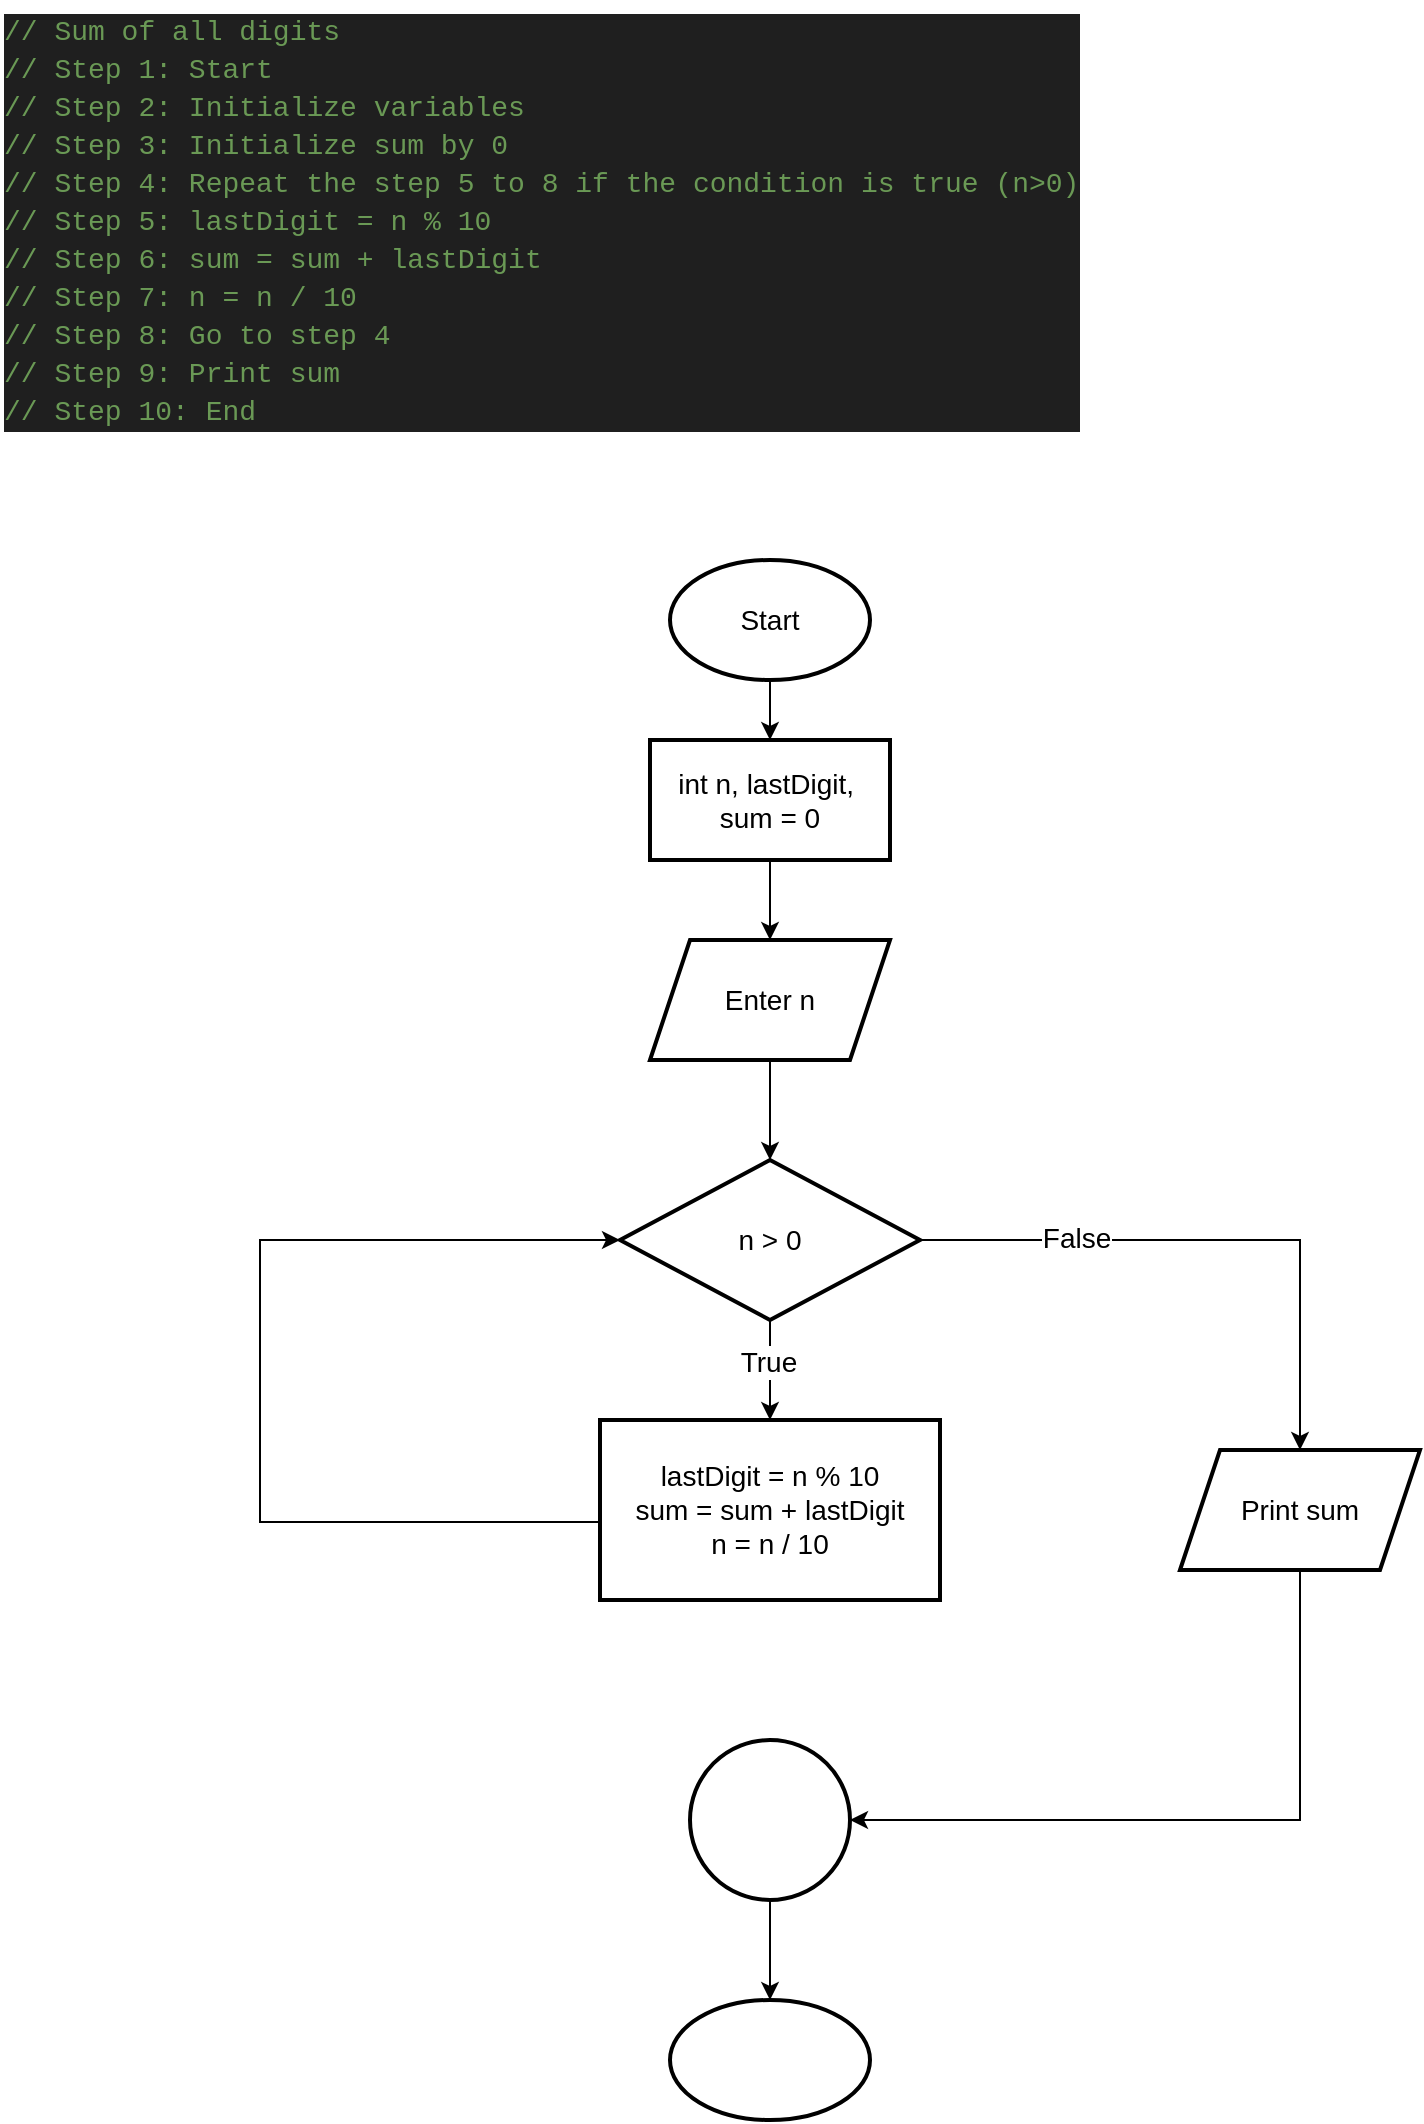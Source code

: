 <mxfile version="26.2.9">
  <diagram name="Page-1" id="5HrmGAMvUnCK13_OgrrA">
    <mxGraphModel dx="1044" dy="562" grid="1" gridSize="10" guides="1" tooltips="1" connect="1" arrows="1" fold="1" page="1" pageScale="1" pageWidth="850" pageHeight="1100" math="0" shadow="0">
      <root>
        <mxCell id="0" />
        <mxCell id="1" parent="0" />
        <mxCell id="EtnHV5TQKn7X6b99CMxF-1" value="&lt;div style=&quot;color: rgb(204, 204, 204); background-color: rgb(31, 31, 31); font-family: Consolas, &amp;quot;Courier New&amp;quot;, monospace; font-weight: normal; line-height: 19px; white-space: pre;&quot;&gt;&lt;div&gt;&lt;span style=&quot;color: #6a9955;&quot;&gt;// Sum of all digits&lt;/span&gt;&lt;/div&gt;&lt;div&gt;&lt;span style=&quot;color: #6a9955;&quot;&gt;// Step 1: Start&lt;/span&gt;&lt;/div&gt;&lt;div&gt;&lt;span style=&quot;color: #6a9955;&quot;&gt;// Step 2: Initialize variables&lt;/span&gt;&lt;/div&gt;&lt;div&gt;&lt;span style=&quot;color: #6a9955;&quot;&gt;// Step 3: Initialize sum by 0&lt;/span&gt;&lt;/div&gt;&lt;div&gt;&lt;span style=&quot;color: #6a9955;&quot;&gt;// Step 4: Repeat the step 5 to 8 if the condition is true (n&amp;gt;0)&lt;/span&gt;&lt;/div&gt;&lt;div&gt;&lt;span style=&quot;color: #6a9955;&quot;&gt;// Step 5: lastDigit = n % 10&lt;/span&gt;&lt;/div&gt;&lt;div&gt;&lt;span style=&quot;color: #6a9955;&quot;&gt;// Step 6: sum = sum + lastDigit&lt;/span&gt;&lt;/div&gt;&lt;div&gt;&lt;span style=&quot;color: #6a9955;&quot;&gt;// Step 7: n = n / 10&lt;/span&gt;&lt;/div&gt;&lt;div&gt;&lt;span style=&quot;color: #6a9955;&quot;&gt;// Step 8: Go to step 4&lt;/span&gt;&lt;/div&gt;&lt;div&gt;&lt;span style=&quot;color: #6a9955;&quot;&gt;// Step 9: Print sum&lt;/span&gt;&lt;/div&gt;&lt;div&gt;&lt;span style=&quot;color: #6a9955;&quot;&gt;// Step 10: End&lt;/span&gt;&lt;/div&gt;&lt;/div&gt;" style="text;whiteSpace=wrap;html=1;fontSize=14;" vertex="1" parent="1">
          <mxGeometry x="40" y="30" width="530" height="230" as="geometry" />
        </mxCell>
        <mxCell id="EtnHV5TQKn7X6b99CMxF-5" value="" style="edgeStyle=orthogonalEdgeStyle;rounded=0;orthogonalLoop=1;jettySize=auto;html=1;fontSize=14;" edge="1" parent="1" source="EtnHV5TQKn7X6b99CMxF-2" target="EtnHV5TQKn7X6b99CMxF-4">
          <mxGeometry relative="1" as="geometry" />
        </mxCell>
        <mxCell id="EtnHV5TQKn7X6b99CMxF-2" value="Start" style="strokeWidth=2;html=1;shape=mxgraph.flowchart.start_1;whiteSpace=wrap;fontSize=14;" vertex="1" parent="1">
          <mxGeometry x="375" y="310" width="100" height="60" as="geometry" />
        </mxCell>
        <mxCell id="EtnHV5TQKn7X6b99CMxF-3" value="" style="strokeWidth=2;html=1;shape=mxgraph.flowchart.start_1;whiteSpace=wrap;fontSize=14;" vertex="1" parent="1">
          <mxGeometry x="375" y="1030" width="100" height="60" as="geometry" />
        </mxCell>
        <mxCell id="EtnHV5TQKn7X6b99CMxF-7" value="" style="edgeStyle=orthogonalEdgeStyle;rounded=0;orthogonalLoop=1;jettySize=auto;html=1;fontSize=14;" edge="1" parent="1" source="EtnHV5TQKn7X6b99CMxF-4" target="EtnHV5TQKn7X6b99CMxF-6">
          <mxGeometry relative="1" as="geometry" />
        </mxCell>
        <mxCell id="EtnHV5TQKn7X6b99CMxF-4" value="int n, lastDigit,&amp;nbsp;&lt;div&gt;sum = 0&lt;/div&gt;" style="whiteSpace=wrap;html=1;strokeWidth=2;fontSize=14;" vertex="1" parent="1">
          <mxGeometry x="365" y="400" width="120" height="60" as="geometry" />
        </mxCell>
        <mxCell id="EtnHV5TQKn7X6b99CMxF-9" value="" style="edgeStyle=orthogonalEdgeStyle;rounded=0;orthogonalLoop=1;jettySize=auto;html=1;fontSize=14;" edge="1" parent="1" source="EtnHV5TQKn7X6b99CMxF-6" target="EtnHV5TQKn7X6b99CMxF-8">
          <mxGeometry relative="1" as="geometry" />
        </mxCell>
        <mxCell id="EtnHV5TQKn7X6b99CMxF-6" value="Enter n" style="shape=parallelogram;perimeter=parallelogramPerimeter;whiteSpace=wrap;html=1;fixedSize=1;strokeWidth=2;fontSize=14;" vertex="1" parent="1">
          <mxGeometry x="365" y="500" width="120" height="60" as="geometry" />
        </mxCell>
        <mxCell id="EtnHV5TQKn7X6b99CMxF-11" value="" style="edgeStyle=orthogonalEdgeStyle;rounded=0;orthogonalLoop=1;jettySize=auto;html=1;fontSize=14;" edge="1" parent="1" source="EtnHV5TQKn7X6b99CMxF-8" target="EtnHV5TQKn7X6b99CMxF-10">
          <mxGeometry relative="1" as="geometry" />
        </mxCell>
        <mxCell id="EtnHV5TQKn7X6b99CMxF-19" value="True" style="edgeLabel;html=1;align=center;verticalAlign=middle;resizable=0;points=[];fontSize=14;" vertex="1" connectable="0" parent="EtnHV5TQKn7X6b99CMxF-11">
          <mxGeometry x="-0.168" y="-1" relative="1" as="geometry">
            <mxPoint as="offset" />
          </mxGeometry>
        </mxCell>
        <mxCell id="EtnHV5TQKn7X6b99CMxF-13" value="" style="edgeStyle=orthogonalEdgeStyle;rounded=0;orthogonalLoop=1;jettySize=auto;html=1;fontSize=14;" edge="1" parent="1" source="EtnHV5TQKn7X6b99CMxF-8" target="EtnHV5TQKn7X6b99CMxF-12">
          <mxGeometry relative="1" as="geometry" />
        </mxCell>
        <mxCell id="EtnHV5TQKn7X6b99CMxF-20" value="False" style="edgeLabel;html=1;align=center;verticalAlign=middle;resizable=0;points=[];fontSize=14;" vertex="1" connectable="0" parent="EtnHV5TQKn7X6b99CMxF-13">
          <mxGeometry x="-0.47" y="1" relative="1" as="geometry">
            <mxPoint as="offset" />
          </mxGeometry>
        </mxCell>
        <mxCell id="EtnHV5TQKn7X6b99CMxF-8" value="n &amp;gt; 0" style="rhombus;whiteSpace=wrap;html=1;strokeWidth=2;fontSize=14;" vertex="1" parent="1">
          <mxGeometry x="350" y="610" width="150" height="80" as="geometry" />
        </mxCell>
        <mxCell id="EtnHV5TQKn7X6b99CMxF-18" value="" style="edgeStyle=orthogonalEdgeStyle;rounded=0;orthogonalLoop=1;jettySize=auto;html=1;entryX=0;entryY=0.5;entryDx=0;entryDy=0;fontSize=14;" edge="1" parent="1" target="EtnHV5TQKn7X6b99CMxF-8">
          <mxGeometry relative="1" as="geometry">
            <mxPoint x="340" y="790" as="sourcePoint" />
            <mxPoint x="265" y="700" as="targetPoint" />
            <Array as="points">
              <mxPoint x="340" y="791" />
              <mxPoint x="170" y="791" />
              <mxPoint x="170" y="650" />
            </Array>
          </mxGeometry>
        </mxCell>
        <mxCell id="EtnHV5TQKn7X6b99CMxF-10" value="lastDigit = n % 10&lt;div&gt;sum = sum + lastDigit&lt;/div&gt;&lt;div&gt;n = n / 10&lt;/div&gt;" style="whiteSpace=wrap;html=1;strokeWidth=2;fontSize=14;" vertex="1" parent="1">
          <mxGeometry x="340" y="740" width="170" height="90" as="geometry" />
        </mxCell>
        <mxCell id="EtnHV5TQKn7X6b99CMxF-15" value="" style="edgeStyle=orthogonalEdgeStyle;rounded=0;orthogonalLoop=1;jettySize=auto;html=1;fontSize=14;" edge="1" parent="1" source="EtnHV5TQKn7X6b99CMxF-12" target="EtnHV5TQKn7X6b99CMxF-14">
          <mxGeometry relative="1" as="geometry">
            <Array as="points">
              <mxPoint x="690" y="940" />
            </Array>
          </mxGeometry>
        </mxCell>
        <mxCell id="EtnHV5TQKn7X6b99CMxF-12" value="Print sum" style="shape=parallelogram;perimeter=parallelogramPerimeter;whiteSpace=wrap;html=1;fixedSize=1;strokeWidth=2;fontSize=14;" vertex="1" parent="1">
          <mxGeometry x="630" y="755" width="120" height="60" as="geometry" />
        </mxCell>
        <mxCell id="EtnHV5TQKn7X6b99CMxF-16" value="" style="edgeStyle=orthogonalEdgeStyle;rounded=0;orthogonalLoop=1;jettySize=auto;html=1;fontSize=14;" edge="1" parent="1" source="EtnHV5TQKn7X6b99CMxF-14" target="EtnHV5TQKn7X6b99CMxF-3">
          <mxGeometry relative="1" as="geometry" />
        </mxCell>
        <mxCell id="EtnHV5TQKn7X6b99CMxF-14" value="" style="ellipse;whiteSpace=wrap;html=1;strokeWidth=2;fontSize=14;" vertex="1" parent="1">
          <mxGeometry x="385" y="900" width="80" height="80" as="geometry" />
        </mxCell>
      </root>
    </mxGraphModel>
  </diagram>
</mxfile>
